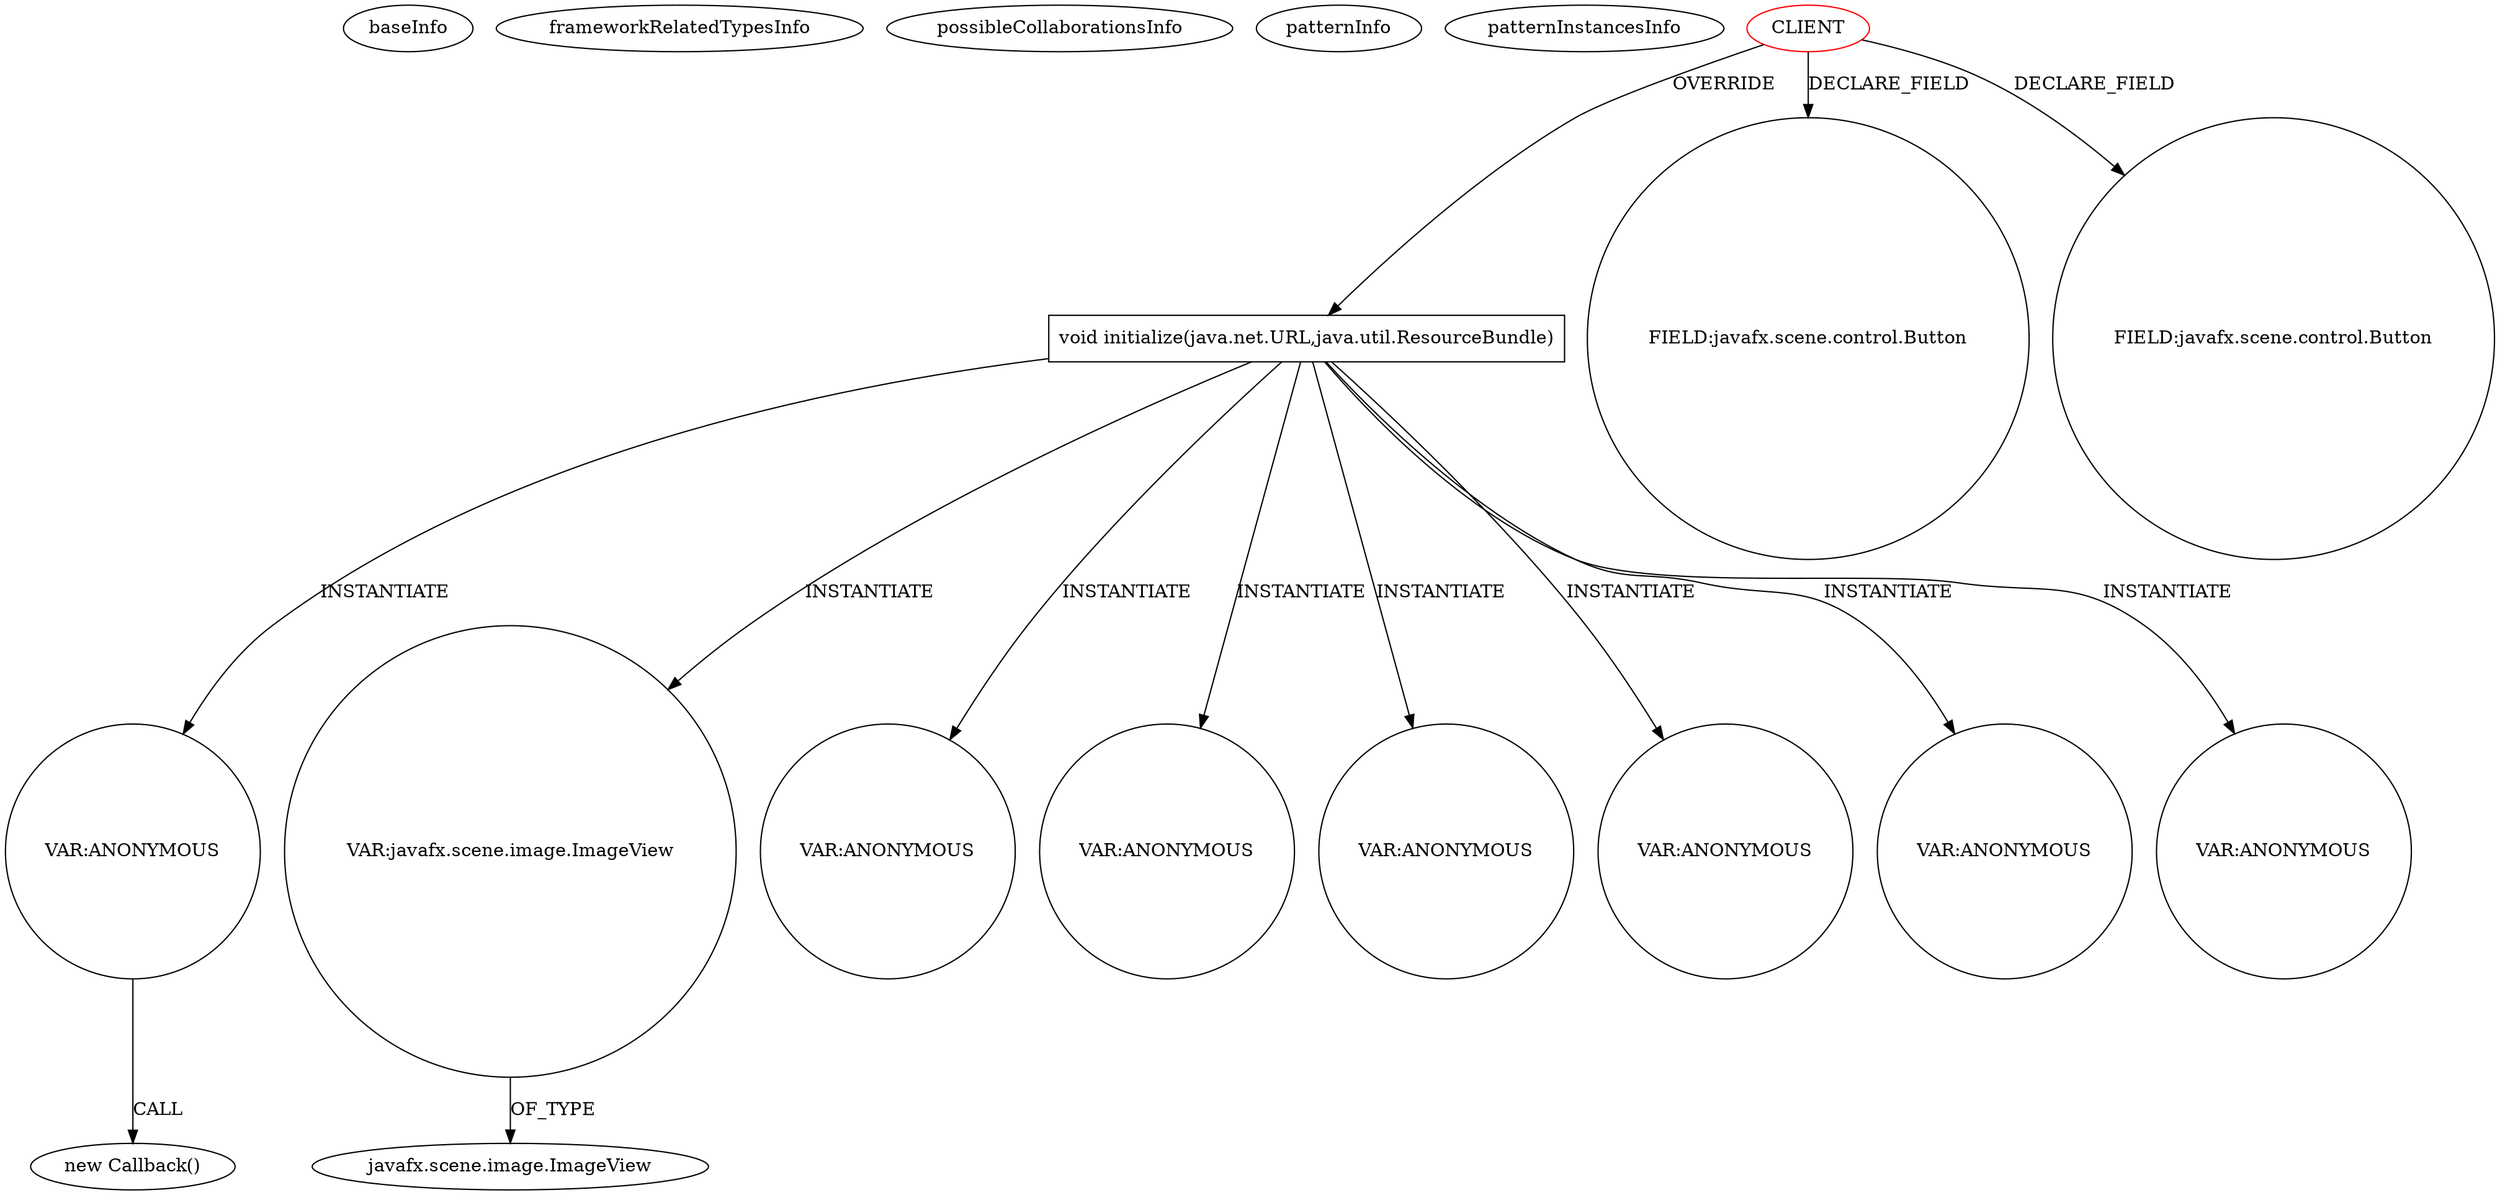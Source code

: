digraph {
baseInfo[graphId=1511,category="pattern",isAnonymous=false,possibleRelation=false]
frameworkRelatedTypesInfo[]
possibleCollaborationsInfo[]
patternInfo[frequency=2.0,patternRootClient=0]
patternInstancesInfo[0="hock323-eventManager~/hock323-eventManager/EventManager-master/src/eventManager/controller/pokerTournament/TournamentController.java~TournamentController~3009",1="geyrix57-Proyecto_1_Bases~/geyrix57-Proyecto_1_Bases/Proyecto_1_Bases-master/src/Control/ControlLog.java~ControlLog~2710"]
248[label="new Callback()",vertexType="CONSTRUCTOR_CALL",isFrameworkType=false]
249[label="VAR:ANONYMOUS",vertexType="VARIABLE_EXPRESION",isFrameworkType=false,shape=circle]
152[label="void initialize(java.net.URL,java.util.ResourceBundle)",vertexType="OVERRIDING_METHOD_DECLARATION",isFrameworkType=false,shape=box]
0[label="CLIENT",vertexType="ROOT_CLIENT_CLASS_DECLARATION",isFrameworkType=false,color=red]
81[label="FIELD:javafx.scene.control.Button",vertexType="FIELD_DECLARATION",isFrameworkType=false,shape=circle]
10[label="FIELD:javafx.scene.control.Button",vertexType="FIELD_DECLARATION",isFrameworkType=false,shape=circle]
178[label="VAR:javafx.scene.image.ImageView",vertexType="VARIABLE_EXPRESION",isFrameworkType=false,shape=circle]
115[label="javafx.scene.image.ImageView",vertexType="FRAMEWORK_CLASS_TYPE",isFrameworkType=false]
319[label="VAR:ANONYMOUS",vertexType="VARIABLE_EXPRESION",isFrameworkType=false,shape=circle]
196[label="VAR:ANONYMOUS",vertexType="VARIABLE_EXPRESION",isFrameworkType=false,shape=circle]
184[label="VAR:ANONYMOUS",vertexType="VARIABLE_EXPRESION",isFrameworkType=false,shape=circle]
234[label="VAR:ANONYMOUS",vertexType="VARIABLE_EXPRESION",isFrameworkType=false,shape=circle]
309[label="VAR:ANONYMOUS",vertexType="VARIABLE_EXPRESION",isFrameworkType=false,shape=circle]
220[label="VAR:ANONYMOUS",vertexType="VARIABLE_EXPRESION",isFrameworkType=false,shape=circle]
152->234[label="INSTANTIATE"]
152->220[label="INSTANTIATE"]
249->248[label="CALL"]
152->178[label="INSTANTIATE"]
152->196[label="INSTANTIATE"]
0->152[label="OVERRIDE"]
152->309[label="INSTANTIATE"]
152->319[label="INSTANTIATE"]
152->184[label="INSTANTIATE"]
0->10[label="DECLARE_FIELD"]
152->249[label="INSTANTIATE"]
0->81[label="DECLARE_FIELD"]
178->115[label="OF_TYPE"]
}
